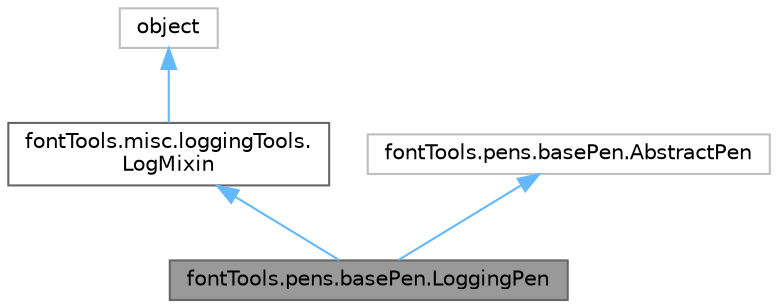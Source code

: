 digraph "fontTools.pens.basePen.LoggingPen"
{
 // LATEX_PDF_SIZE
  bgcolor="transparent";
  edge [fontname=Helvetica,fontsize=10,labelfontname=Helvetica,labelfontsize=10];
  node [fontname=Helvetica,fontsize=10,shape=box,height=0.2,width=0.4];
  Node1 [id="Node000001",label="fontTools.pens.basePen.LoggingPen",height=0.2,width=0.4,color="gray40", fillcolor="grey60", style="filled", fontcolor="black",tooltip=" "];
  Node2 -> Node1 [id="edge4_Node000001_Node000002",dir="back",color="steelblue1",style="solid",tooltip=" "];
  Node2 [id="Node000002",label="fontTools.misc.loggingTools.\lLogMixin",height=0.2,width=0.4,color="gray40", fillcolor="white", style="filled",URL="$da/d4b/classfontTools_1_1misc_1_1loggingTools_1_1LogMixin.html",tooltip=" "];
  Node3 -> Node2 [id="edge5_Node000002_Node000003",dir="back",color="steelblue1",style="solid",tooltip=" "];
  Node3 [id="Node000003",label="object",height=0.2,width=0.4,color="grey75", fillcolor="white", style="filled",tooltip=" "];
  Node4 -> Node1 [id="edge6_Node000001_Node000004",dir="back",color="steelblue1",style="solid",tooltip=" "];
  Node4 [id="Node000004",label="fontTools.pens.basePen.AbstractPen",height=0.2,width=0.4,color="grey75", fillcolor="white", style="filled",URL="$d4/d8e/classfontTools_1_1pens_1_1basePen_1_1AbstractPen.html",tooltip=" "];
}
